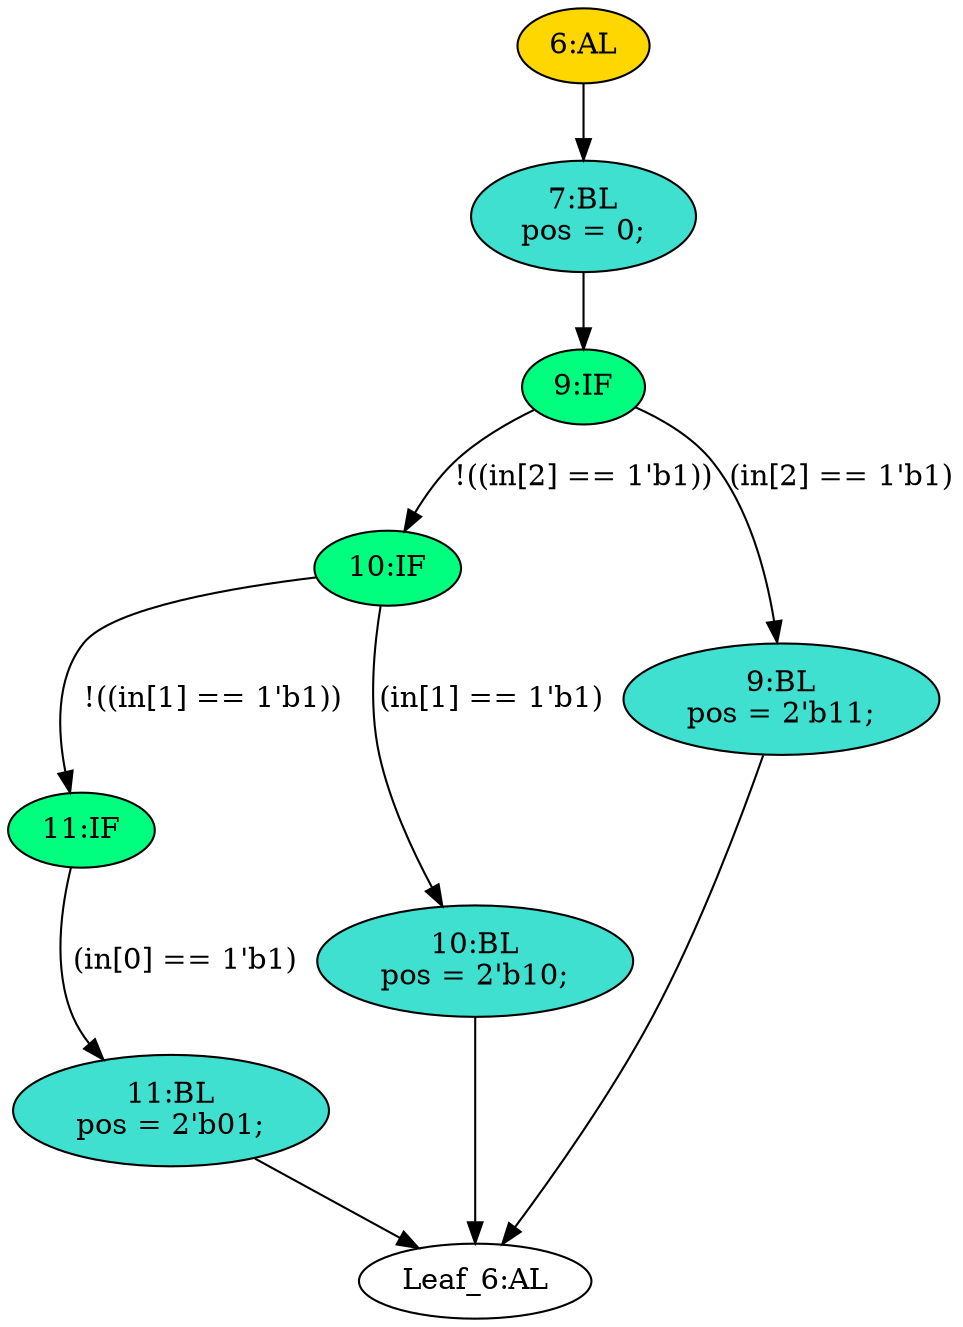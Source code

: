 strict digraph "" {
	node [label="\N"];
	"10:IF"	[ast="<pyverilog.vparser.ast.IfStatement object at 0x7fcf88e8dad0>",
		fillcolor=springgreen,
		label="10:IF",
		statements="[]",
		style=filled,
		typ=IfStatement];
	"11:IF"	[ast="<pyverilog.vparser.ast.IfStatement object at 0x7fcf88e8db10>",
		fillcolor=springgreen,
		label="11:IF",
		statements="[]",
		style=filled,
		typ=IfStatement];
	"10:IF" -> "11:IF"	[cond="['in']",
		label="!((in[1] == 1'b1))",
		lineno=10];
	"10:BL"	[ast="<pyverilog.vparser.ast.Block object at 0x7fcf88e8dcd0>",
		fillcolor=turquoise,
		label="10:BL
pos = 2'b10;",
		statements="[<pyverilog.vparser.ast.BlockingSubstitution object at 0x7fcf88e8dd10>]",
		style=filled,
		typ=Block];
	"10:IF" -> "10:BL"	[cond="['in']",
		label="(in[1] == 1'b1)",
		lineno=10];
	"11:BL"	[ast="<pyverilog.vparser.ast.Block object at 0x7fcf8773f8d0>",
		fillcolor=turquoise,
		label="11:BL
pos = 2'b01;",
		statements="[<pyverilog.vparser.ast.BlockingSubstitution object at 0x7fcf8773fb10>]",
		style=filled,
		typ=Block];
	"Leaf_6:AL"	[def_var="['pos']",
		label="Leaf_6:AL"];
	"11:BL" -> "Leaf_6:AL"	[cond="[]",
		lineno=None];
	"9:IF"	[ast="<pyverilog.vparser.ast.IfStatement object at 0x7fcf88e8d750>",
		fillcolor=springgreen,
		label="9:IF",
		statements="[]",
		style=filled,
		typ=IfStatement];
	"9:IF" -> "10:IF"	[cond="['in']",
		label="!((in[2] == 1'b1))",
		lineno=9];
	"9:BL"	[ast="<pyverilog.vparser.ast.Block object at 0x7fcf88e8dfd0>",
		fillcolor=turquoise,
		label="9:BL
pos = 2'b11;",
		statements="[<pyverilog.vparser.ast.BlockingSubstitution object at 0x7fcf88e99050>]",
		style=filled,
		typ=Block];
	"9:IF" -> "9:BL"	[cond="['in']",
		label="(in[2] == 1'b1)",
		lineno=9];
	"6:AL"	[ast="<pyverilog.vparser.ast.Always object at 0x7fcf8773ff90>",
		clk_sens=False,
		fillcolor=gold,
		label="6:AL",
		sens="['in']",
		statements="[]",
		style=filled,
		typ=Always,
		use_var="['in']"];
	"7:BL"	[ast="<pyverilog.vparser.ast.Block object at 0x7fcf88e8d050>",
		fillcolor=turquoise,
		label="7:BL
pos = 0;",
		statements="[<pyverilog.vparser.ast.BlockingSubstitution object at 0x7fcf88e8d0d0>]",
		style=filled,
		typ=Block];
	"6:AL" -> "7:BL"	[cond="[]",
		lineno=None];
	"11:IF" -> "11:BL"	[cond="['in']",
		label="(in[0] == 1'b1)",
		lineno=11];
	"7:BL" -> "9:IF"	[cond="[]",
		lineno=None];
	"10:BL" -> "Leaf_6:AL"	[cond="[]",
		lineno=None];
	"9:BL" -> "Leaf_6:AL"	[cond="[]",
		lineno=None];
}
